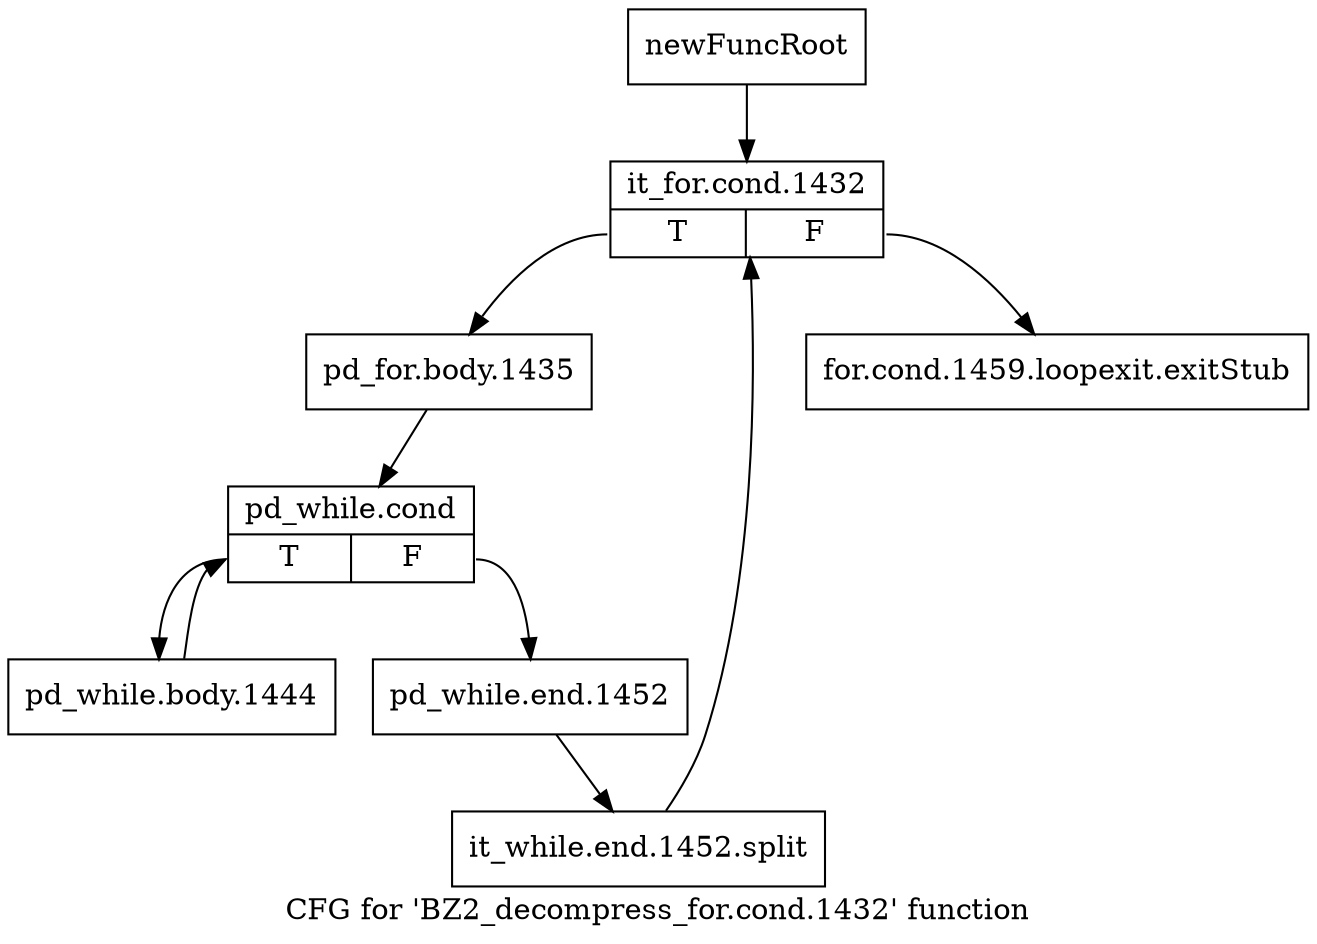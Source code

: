 digraph "CFG for 'BZ2_decompress_for.cond.1432' function" {
	label="CFG for 'BZ2_decompress_for.cond.1432' function";

	Node0x19859b0 [shape=record,label="{newFuncRoot}"];
	Node0x19859b0 -> Node0x1985a50;
	Node0x1985a00 [shape=record,label="{for.cond.1459.loopexit.exitStub}"];
	Node0x1985a50 [shape=record,label="{it_for.cond.1432|{<s0>T|<s1>F}}"];
	Node0x1985a50:s0 -> Node0x1985aa0;
	Node0x1985a50:s1 -> Node0x1985a00;
	Node0x1985aa0 [shape=record,label="{pd_for.body.1435}"];
	Node0x1985aa0 -> Node0x1985af0;
	Node0x1985af0 [shape=record,label="{pd_while.cond|{<s0>T|<s1>F}}"];
	Node0x1985af0:s0 -> Node0x1985b90;
	Node0x1985af0:s1 -> Node0x1985b40;
	Node0x1985b40 [shape=record,label="{pd_while.end.1452}"];
	Node0x1985b40 -> Node0x1a4b3d0;
	Node0x1a4b3d0 [shape=record,label="{it_while.end.1452.split}"];
	Node0x1a4b3d0 -> Node0x1985a50;
	Node0x1985b90 [shape=record,label="{pd_while.body.1444}"];
	Node0x1985b90 -> Node0x1985af0;
}
